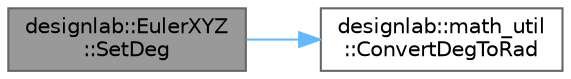 digraph "designlab::EulerXYZ::SetDeg"
{
 // LATEX_PDF_SIZE
  bgcolor="transparent";
  edge [fontname=Helvetica,fontsize=10,labelfontname=Helvetica,labelfontsize=10];
  node [fontname=Helvetica,fontsize=10,shape=box,height=0.2,width=0.4];
  rankdir="LR";
  Node1 [id="Node000001",label="designlab::EulerXYZ\l::SetDeg",height=0.2,width=0.4,color="gray40", fillcolor="grey60", style="filled", fontcolor="black",tooltip="オイラー角を 単位[deg] で初期化する"];
  Node1 -> Node2 [id="edge1_Node000001_Node000002",color="steelblue1",style="solid",tooltip=" "];
  Node2 [id="Node000002",label="designlab::math_util\l::ConvertDegToRad",height=0.2,width=0.4,color="grey40", fillcolor="white", style="filled",URL="$namespacedesignlab_1_1math__util.html#abc4192092188e5fee4a204ace810280f",tooltip="角度をdegからradに変換する関数．"];
}
